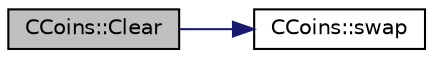 digraph "CCoins::Clear"
{
  edge [fontname="Helvetica",fontsize="10",labelfontname="Helvetica",labelfontsize="10"];
  node [fontname="Helvetica",fontsize="10",shape=record];
  rankdir="LR";
  Node30 [label="CCoins::Clear",height=0.2,width=0.4,color="black", fillcolor="grey75", style="filled", fontcolor="black"];
  Node30 -> Node31 [color="midnightblue",fontsize="10",style="solid",fontname="Helvetica"];
  Node31 [label="CCoins::swap",height=0.2,width=0.4,color="black", fillcolor="white", style="filled",URL="$class_c_coins.html#a9581324a74e9500b3d2cad472c0a830f"];
}
